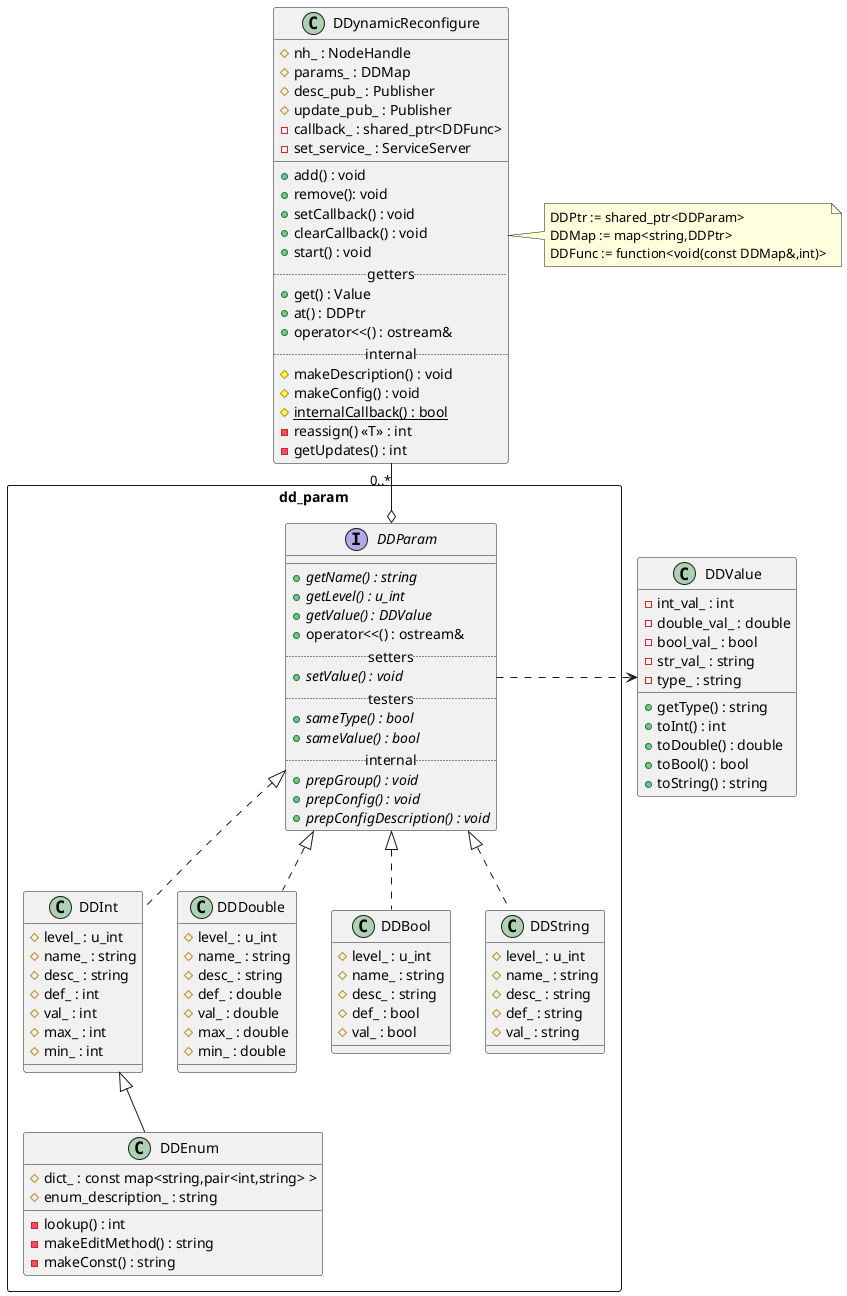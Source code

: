 @startuml
class DDynamicReconfigure {
    #nh_ : NodeHandle
    #params_ : DDMap
    #desc_pub_ : Publisher
    #update_pub_ : Publisher
    -callback_ : shared_ptr<DDFunc>
    -set_service_ : ServiceServer
    __
    +add() : void
    +remove(): void
    +setCallback() : void
    +clearCallback() : void
    +start() : void
    ..getters..
    +get() : Value
    +at() : DDPtr
    +operator<<() : ostream&
    ..internal..
    #makeDescription() : void
    #makeConfig() : void
    #{static} internalCallback() : bool
    -reassign() <<T>> : int
    -getUpdates() : int
}
note right: DDPtr := shared_ptr<DDParam>\nDDMap := map<string,DDPtr>\nDDFunc := function<void(const DDMap&,int)>
class DDValue {
    -int_val_ : int
    -double_val_ : double
    -bool_val_ : bool
    -str_val_ : string
    -type_ : string
    +getType() : string
    +toInt() : int
    +toDouble() : double
    +toBool() : bool
    +toString() : string
}
package dd_param <<Rectangle>> {
    interface DDParam {
        __
        +{abstract} getName() : string
        +{abstract} getLevel() : u_int
        +{abstract} getValue() : DDValue
        +operator<<() : ostream&
        ..setters..
        +{abstract} setValue() : void
        ..testers..
        +{abstract} sameType() : bool
        +{abstract} sameValue() : bool
        ..internal..
        +{abstract} prepGroup() : void
        +{abstract} prepConfig() : void
        +{abstract} prepConfigDescription() : void
    }
    class DDInt {
        #level_ : u_int
        #name_ : string
        #desc_ : string
        #def_ : int
        #val_ : int
        #max_ : int
        #min_ : int
    }
    class DDDouble {
        #level_ : u_int
        #name_ : string
        #desc_ : string
        #def_ : double
        #val_ : double
        #max_ : double
        #min_ : double
    }
    class DDBool {
        #level_ : u_int
        #name_ : string
        #desc_ : string
        #def_ : bool
        #val_ : bool
    }
    class DDString {
        #level_ : u_int
        #name_ : string
        #desc_ : string
        #def_ : string
        #val_ : string
    }
    class DDEnum {
      #dict_ : const map<string,pair<int,string> >
      #enum_description_ : string
      -lookup() : int
      -makeEditMethod() : string
      -makeConst() : string
    }
}

DDParam .> DDValue
DDInt .u.|> DDParam
DDDouble .u.|> DDParam
DDBool .u.|> DDParam
DDString .u.|> DDParam
DDEnum -u-|> DDInt
DDynamicReconfigure "0..*" --o DDParam
@enduml